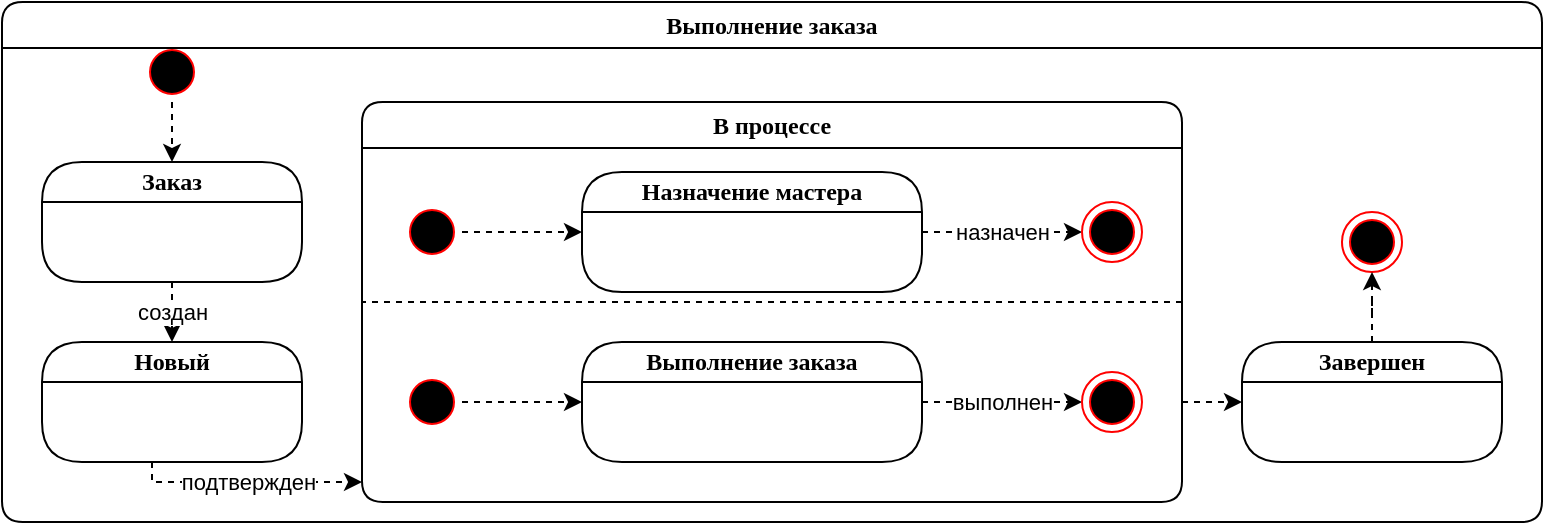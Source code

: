 <mxfile version="13.9.9" type="device"><diagram name="Page-1" id="58cdce13-f638-feb5-8d6f-7d28b1aa9fa0"><mxGraphModel dx="1326" dy="798" grid="1" gridSize="10" guides="1" tooltips="1" connect="1" arrows="1" fold="1" page="1" pageScale="1" pageWidth="1100" pageHeight="850" background="#ffffff" math="0" shadow="0"><root><mxCell id="0"/><mxCell id="1" parent="0"/><mxCell id="2a3bc250acf0617d-13" style="edgeStyle=orthogonalEdgeStyle;html=1;exitX=1;exitY=0.5;entryX=0;entryY=0.5;labelBackgroundColor=none;endArrow=open;endSize=8;strokeColor=#ff0000;fontFamily=Verdana;fontSize=12;align=left;" parent="1" edge="1"><mxGeometry relative="1" as="geometry"><mxPoint x="360" y="340" as="sourcePoint"/></mxGeometry></mxCell><mxCell id="2a3bc250acf0617d-14" style="edgeStyle=orthogonalEdgeStyle;html=1;exitX=0.5;exitY=0;entryX=1;entryY=0.75;labelBackgroundColor=none;endArrow=open;endSize=8;strokeColor=#ff0000;fontFamily=Verdana;fontSize=12;align=left;" parent="1" edge="1"><mxGeometry relative="1" as="geometry"><mxPoint x="560" y="245" as="targetPoint"/></mxGeometry></mxCell><mxCell id="8pZ5AOC59gIzn5g-Lngi-103" style="edgeStyle=orthogonalEdgeStyle;rounded=0;orthogonalLoop=1;jettySize=auto;html=1;dashed=1;" parent="1" source="8pZ5AOC59gIzn5g-Lngi-36" target="8pZ5AOC59gIzn5g-Lngi-62" edge="1"><mxGeometry relative="1" as="geometry"><mxPoint x="640" y="200" as="targetPoint"/><Array as="points"><mxPoint x="630" y="220"/><mxPoint x="630" y="220"/></Array></mxGeometry></mxCell><mxCell id="8pZ5AOC59gIzn5g-Lngi-36" value="В процессе" style="swimlane;whiteSpace=wrap;html=1;rounded=1;shadow=0;comic=0;labelBackgroundColor=none;strokeWidth=1;fontFamily=Verdana;fontSize=12;align=center;" parent="1" vertex="1"><mxGeometry x="210" y="70" width="410" height="200" as="geometry"><mxRectangle x="95" y="495" width="170" height="23" as="alternateBounds"/></mxGeometry></mxCell><mxCell id="8pZ5AOC59gIzn5g-Lngi-52" style="edgeStyle=orthogonalEdgeStyle;rounded=0;orthogonalLoop=1;jettySize=auto;html=1;dashed=1;" parent="8pZ5AOC59gIzn5g-Lngi-36" source="8pZ5AOC59gIzn5g-Lngi-50" target="8pZ5AOC59gIzn5g-Lngi-51" edge="1"><mxGeometry relative="1" as="geometry"/></mxCell><mxCell id="8pZ5AOC59gIzn5g-Lngi-50" value="" style="ellipse;html=1;shape=startState;fillColor=#000000;strokeColor=#ff0000;rounded=1;shadow=0;comic=0;labelBackgroundColor=none;fontFamily=Verdana;fontSize=12;fontColor=#000000;align=center;direction=south;" parent="8pZ5AOC59gIzn5g-Lngi-36" vertex="1"><mxGeometry x="20" y="50" width="30" height="30" as="geometry"/></mxCell><mxCell id="8pZ5AOC59gIzn5g-Lngi-61" value="назначен" style="edgeStyle=orthogonalEdgeStyle;rounded=0;orthogonalLoop=1;jettySize=auto;html=1;dashed=1;" parent="8pZ5AOC59gIzn5g-Lngi-36" source="8pZ5AOC59gIzn5g-Lngi-51" target="8pZ5AOC59gIzn5g-Lngi-59" edge="1"><mxGeometry relative="1" as="geometry"/></mxCell><mxCell id="8pZ5AOC59gIzn5g-Lngi-51" value="Назначение мастера" style="swimlane;whiteSpace=wrap;html=1;rounded=1;shadow=0;comic=0;labelBackgroundColor=none;strokeWidth=1;fontFamily=Verdana;fontSize=12;align=center;startSize=20;arcSize=50;" parent="8pZ5AOC59gIzn5g-Lngi-36" vertex="1"><mxGeometry x="110" y="35" width="170" height="60" as="geometry"><mxRectangle x="1130" y="430" width="170" height="20" as="alternateBounds"/></mxGeometry></mxCell><mxCell id="8pZ5AOC59gIzn5g-Lngi-57" style="edgeStyle=orthogonalEdgeStyle;rounded=0;orthogonalLoop=1;jettySize=auto;html=1;dashed=1;" parent="8pZ5AOC59gIzn5g-Lngi-36" source="8pZ5AOC59gIzn5g-Lngi-55" target="8pZ5AOC59gIzn5g-Lngi-56" edge="1"><mxGeometry relative="1" as="geometry"/></mxCell><mxCell id="8pZ5AOC59gIzn5g-Lngi-55" value="" style="ellipse;html=1;shape=startState;fillColor=#000000;strokeColor=#ff0000;rounded=1;shadow=0;comic=0;labelBackgroundColor=none;fontFamily=Verdana;fontSize=12;fontColor=#000000;align=center;direction=south;" parent="8pZ5AOC59gIzn5g-Lngi-36" vertex="1"><mxGeometry x="20" y="135" width="30" height="30" as="geometry"/></mxCell><mxCell id="8pZ5AOC59gIzn5g-Lngi-60" value="выполнен" style="edgeStyle=orthogonalEdgeStyle;rounded=0;orthogonalLoop=1;jettySize=auto;html=1;dashed=1;" parent="8pZ5AOC59gIzn5g-Lngi-36" source="8pZ5AOC59gIzn5g-Lngi-56" target="8pZ5AOC59gIzn5g-Lngi-58" edge="1"><mxGeometry relative="1" as="geometry"/></mxCell><mxCell id="8pZ5AOC59gIzn5g-Lngi-56" value="Выполнение заказа" style="swimlane;whiteSpace=wrap;html=1;rounded=1;shadow=0;comic=0;labelBackgroundColor=none;strokeWidth=1;fontFamily=Verdana;fontSize=12;align=center;startSize=20;arcSize=50;" parent="8pZ5AOC59gIzn5g-Lngi-36" vertex="1"><mxGeometry x="110" y="120" width="170" height="60" as="geometry"><mxRectangle x="1130" y="430" width="170" height="20" as="alternateBounds"/></mxGeometry></mxCell><mxCell id="8pZ5AOC59gIzn5g-Lngi-58" value="" style="ellipse;html=1;shape=endState;fillColor=#000000;strokeColor=#ff0000;rounded=1;shadow=0;comic=0;labelBackgroundColor=none;fontFamily=Verdana;fontSize=12;fontColor=#000000;align=center;" parent="8pZ5AOC59gIzn5g-Lngi-36" vertex="1"><mxGeometry x="360" y="135" width="30" height="30" as="geometry"/></mxCell><mxCell id="8pZ5AOC59gIzn5g-Lngi-59" value="" style="ellipse;html=1;shape=endState;fillColor=#000000;strokeColor=#ff0000;rounded=1;shadow=0;comic=0;labelBackgroundColor=none;fontFamily=Verdana;fontSize=12;fontColor=#000000;align=center;" parent="8pZ5AOC59gIzn5g-Lngi-36" vertex="1"><mxGeometry x="360" y="50" width="30" height="30" as="geometry"/></mxCell><mxCell id="8pZ5AOC59gIzn5g-Lngi-48" value="" style="endArrow=none;dashed=1;html=1;" parent="1" edge="1"><mxGeometry width="50" height="50" relative="1" as="geometry"><mxPoint x="620" y="170" as="sourcePoint"/><mxPoint x="210" y="170" as="targetPoint"/></mxGeometry></mxCell><mxCell id="8pZ5AOC59gIzn5g-Lngi-71" value="подтвержден" style="edgeStyle=orthogonalEdgeStyle;rounded=0;orthogonalLoop=1;jettySize=auto;html=1;dashed=1;" parent="1" source="8pZ5AOC59gIzn5g-Lngi-68" target="8pZ5AOC59gIzn5g-Lngi-36" edge="1"><mxGeometry relative="1" as="geometry"><mxPoint x="250" y="120" as="targetPoint"/><Array as="points"><mxPoint x="105" y="260"/></Array></mxGeometry></mxCell><mxCell id="8pZ5AOC59gIzn5g-Lngi-93" value="Выполнение заказа" style="swimlane;whiteSpace=wrap;html=1;rounded=1;shadow=0;comic=0;labelBackgroundColor=none;strokeWidth=1;fontFamily=Verdana;fontSize=12;align=center;" parent="1" vertex="1"><mxGeometry x="30" y="20" width="770" height="260" as="geometry"><mxRectangle x="95" y="495" width="170" height="23" as="alternateBounds"/></mxGeometry></mxCell><mxCell id="8pZ5AOC59gIzn5g-Lngi-104" style="edgeStyle=orthogonalEdgeStyle;rounded=0;orthogonalLoop=1;jettySize=auto;html=1;dashed=1;" parent="8pZ5AOC59gIzn5g-Lngi-93" source="8pZ5AOC59gIzn5g-Lngi-32" target="8pZ5AOC59gIzn5g-Lngi-33" edge="1"><mxGeometry relative="1" as="geometry"><Array as="points"><mxPoint x="85" y="60"/><mxPoint x="85" y="60"/></Array></mxGeometry></mxCell><mxCell id="8pZ5AOC59gIzn5g-Lngi-32" value="" style="ellipse;html=1;shape=startState;fillColor=#000000;strokeColor=#ff0000;rounded=1;shadow=0;comic=0;labelBackgroundColor=none;fontFamily=Verdana;fontSize=12;fontColor=#000000;align=center;direction=south;" parent="8pZ5AOC59gIzn5g-Lngi-93" vertex="1"><mxGeometry x="70" y="20" width="30" height="30" as="geometry"/></mxCell><mxCell id="8pZ5AOC59gIzn5g-Lngi-68" value="Новый" style="swimlane;whiteSpace=wrap;html=1;rounded=1;shadow=0;comic=0;labelBackgroundColor=none;strokeWidth=1;fontFamily=Verdana;fontSize=12;align=center;startSize=20;arcSize=50;" parent="8pZ5AOC59gIzn5g-Lngi-93" vertex="1"><mxGeometry x="20" y="170" width="130" height="60" as="geometry"><mxRectangle x="1130" y="430" width="170" height="20" as="alternateBounds"/></mxGeometry></mxCell><mxCell id="8pZ5AOC59gIzn5g-Lngi-33" value="Заказ" style="swimlane;whiteSpace=wrap;html=1;rounded=1;shadow=0;comic=0;labelBackgroundColor=none;strokeWidth=1;fontFamily=Verdana;fontSize=12;align=center;startSize=20;arcSize=50;" parent="8pZ5AOC59gIzn5g-Lngi-93" vertex="1"><mxGeometry x="20" y="80" width="130" height="60" as="geometry"><mxRectangle x="1130" y="430" width="170" height="20" as="alternateBounds"/></mxGeometry></mxCell><mxCell id="8pZ5AOC59gIzn5g-Lngi-46" value="создан" style="edgeStyle=orthogonalEdgeStyle;rounded=0;orthogonalLoop=1;jettySize=auto;html=1;dashed=1;" parent="8pZ5AOC59gIzn5g-Lngi-93" source="8pZ5AOC59gIzn5g-Lngi-33" target="8pZ5AOC59gIzn5g-Lngi-68" edge="1"><mxGeometry relative="1" as="geometry"><Array as="points"/></mxGeometry></mxCell><mxCell id="8pZ5AOC59gIzn5g-Lngi-62" value="Завершен" style="swimlane;whiteSpace=wrap;html=1;rounded=1;shadow=0;comic=0;labelBackgroundColor=none;strokeWidth=1;fontFamily=Verdana;fontSize=12;align=center;startSize=20;arcSize=50;" parent="8pZ5AOC59gIzn5g-Lngi-93" vertex="1"><mxGeometry x="620" y="170" width="130" height="60" as="geometry"><mxRectangle x="1130" y="430" width="170" height="20" as="alternateBounds"/></mxGeometry></mxCell><mxCell id="8pZ5AOC59gIzn5g-Lngi-66" value="" style="ellipse;html=1;shape=endState;fillColor=#000000;strokeColor=#ff0000;rounded=1;shadow=0;comic=0;labelBackgroundColor=none;fontFamily=Verdana;fontSize=12;fontColor=#000000;align=center;" parent="8pZ5AOC59gIzn5g-Lngi-93" vertex="1"><mxGeometry x="670" y="105" width="30" height="30" as="geometry"/></mxCell><mxCell id="8pZ5AOC59gIzn5g-Lngi-67" style="edgeStyle=orthogonalEdgeStyle;rounded=0;orthogonalLoop=1;jettySize=auto;html=1;dashed=1;" parent="8pZ5AOC59gIzn5g-Lngi-93" source="8pZ5AOC59gIzn5g-Lngi-62" target="8pZ5AOC59gIzn5g-Lngi-66" edge="1"><mxGeometry relative="1" as="geometry"/></mxCell></root></mxGraphModel></diagram></mxfile>